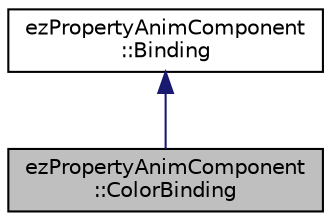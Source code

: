 digraph "ezPropertyAnimComponent::ColorBinding"
{
 // LATEX_PDF_SIZE
  edge [fontname="Helvetica",fontsize="10",labelfontname="Helvetica",labelfontsize="10"];
  node [fontname="Helvetica",fontsize="10",shape=record];
  Node1 [label="ezPropertyAnimComponent\l::ColorBinding",height=0.2,width=0.4,color="black", fillcolor="grey75", style="filled", fontcolor="black",tooltip=" "];
  Node2 -> Node1 [dir="back",color="midnightblue",fontsize="10",style="solid",fontname="Helvetica"];
  Node2 [label="ezPropertyAnimComponent\l::Binding",height=0.2,width=0.4,color="black", fillcolor="white", style="filled",URL="$d0/d01/structez_property_anim_component_1_1_binding.htm",tooltip=" "];
}
